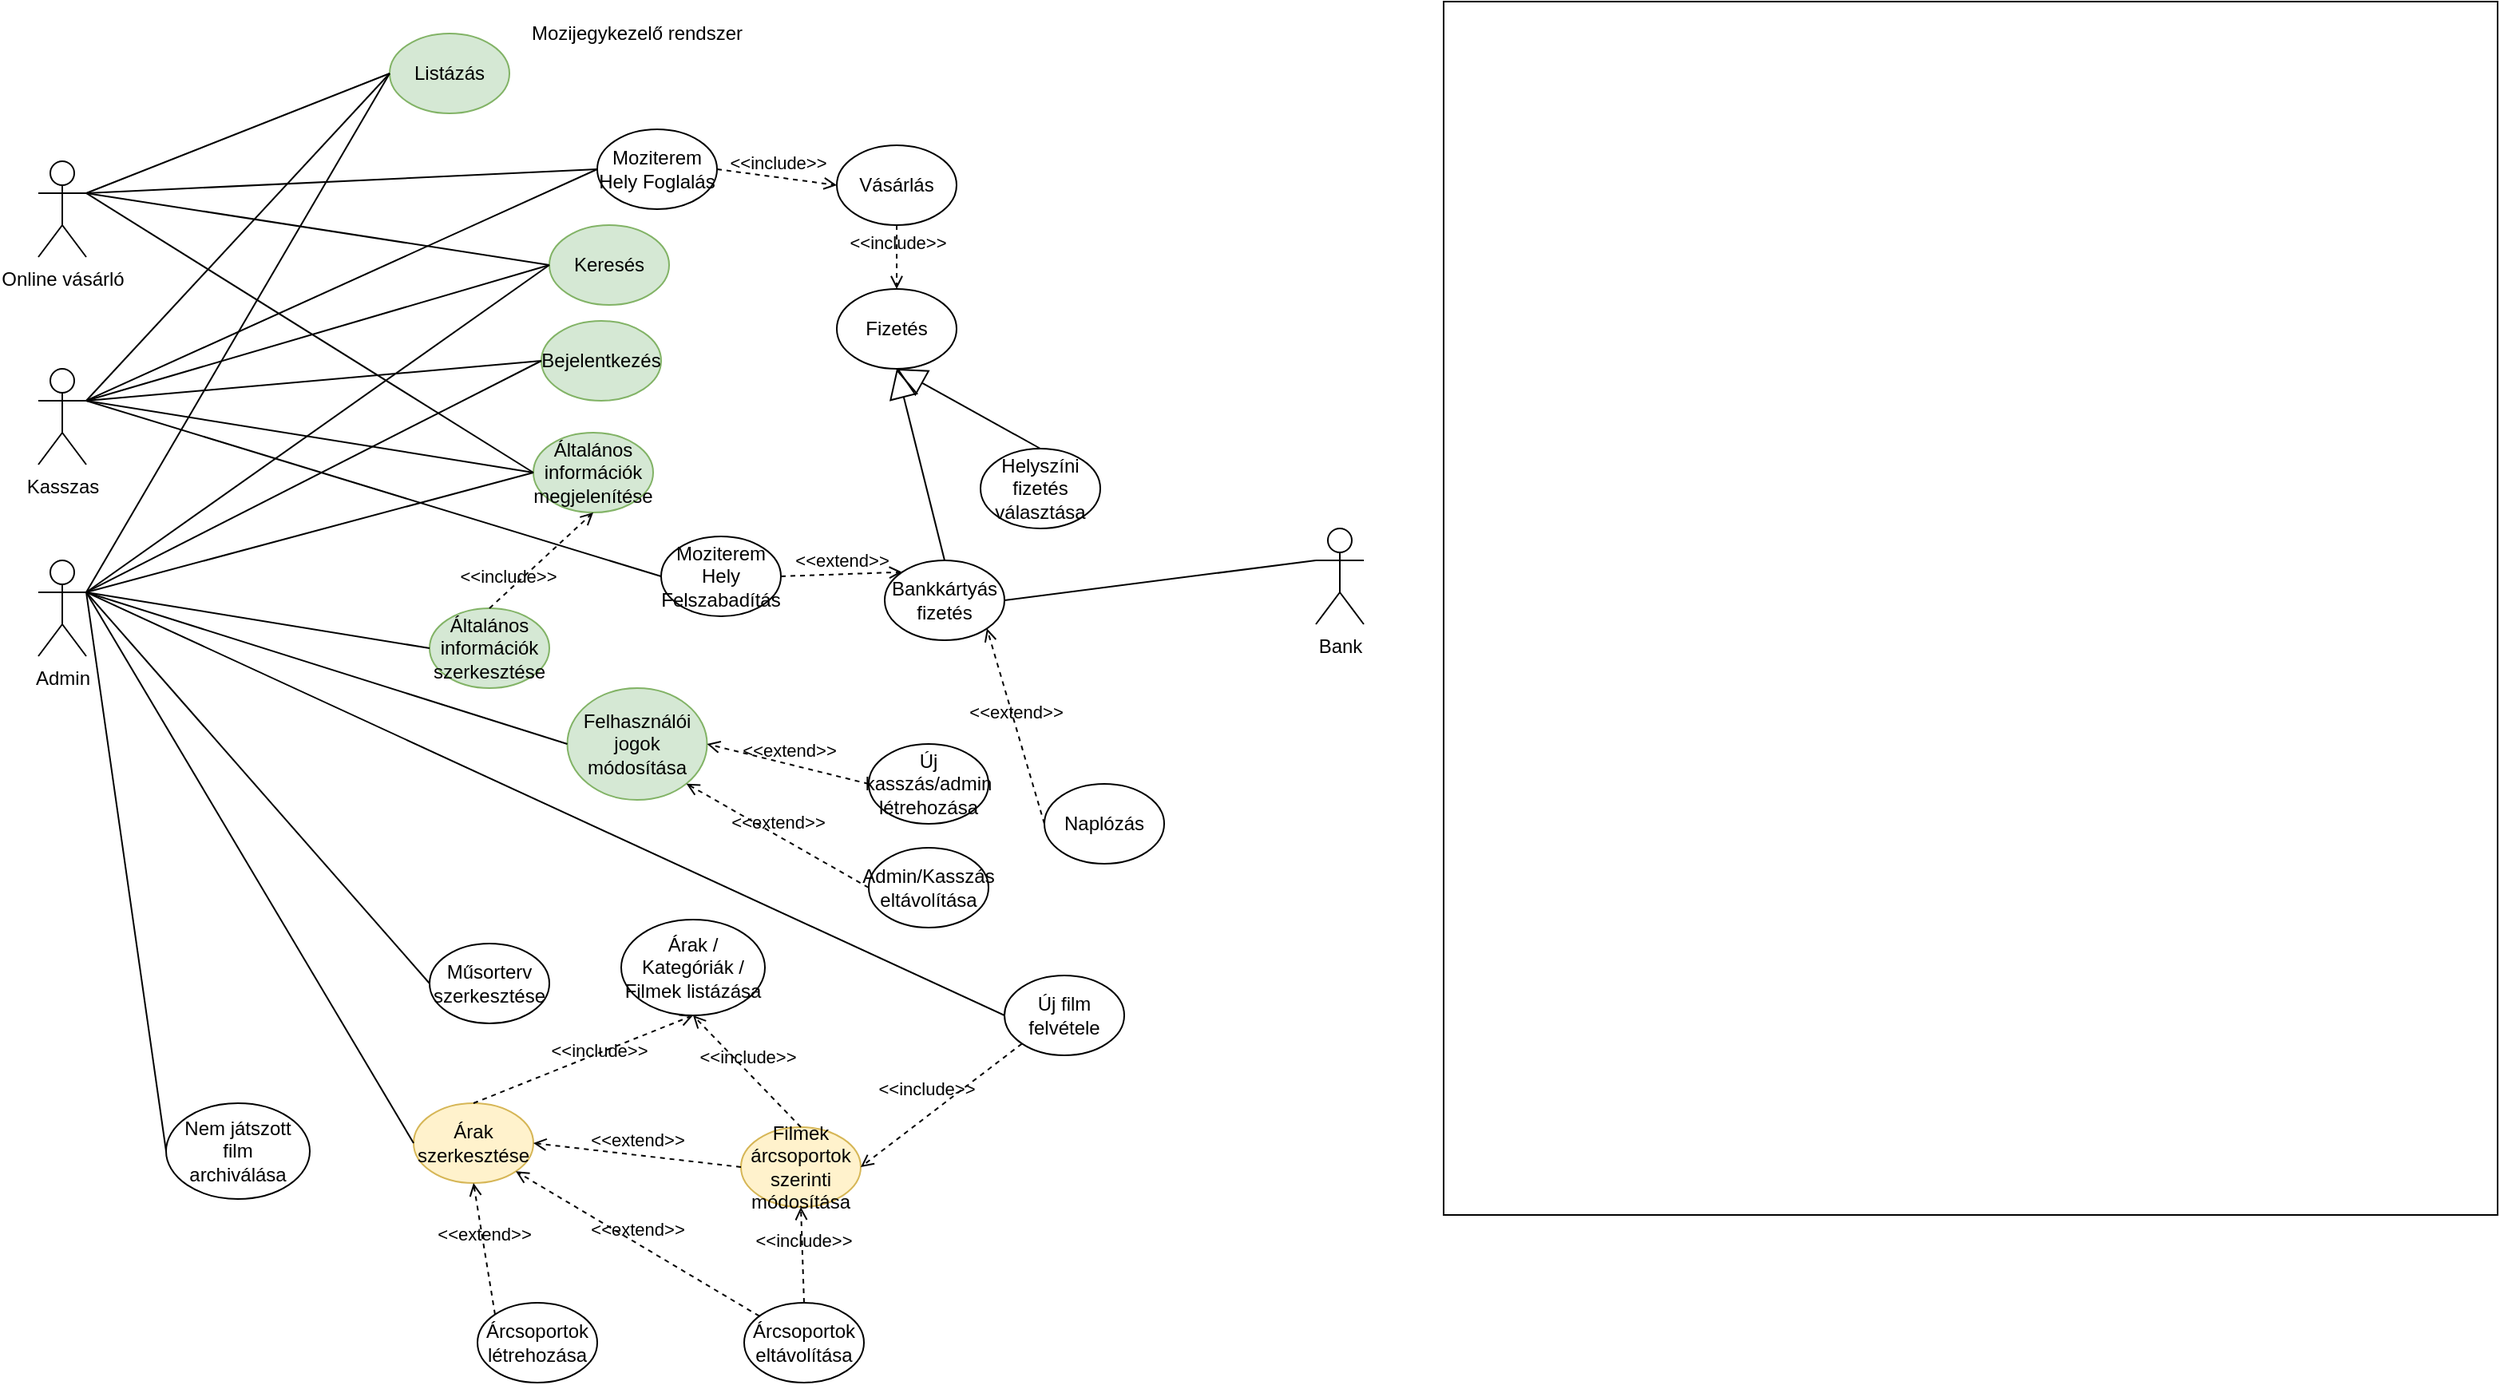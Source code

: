 <mxfile version="15.3.8" type="device"><diagram id="rboJmSmJMeDxQM9CQg18" name="Page-1"><mxGraphModel dx="1422" dy="914" grid="1" gridSize="10" guides="1" tooltips="1" connect="1" arrows="1" fold="1" page="1" pageScale="1" pageWidth="1654" pageHeight="1169" math="0" shadow="0"><root><mxCell id="0"/><mxCell id="1" parent="0"/><mxCell id="3iLMjorUIcc9xD2VWuqj-77" value="" style="rounded=0;whiteSpace=wrap;html=1;fillColor=none;" parent="1" vertex="1"><mxGeometry x="980" y="70" width="660" height="760" as="geometry"/></mxCell><mxCell id="3iLMjorUIcc9xD2VWuqj-1" value="Online vásárló" style="shape=umlActor;verticalLabelPosition=bottom;verticalAlign=top;html=1;outlineConnect=0;" parent="1" vertex="1"><mxGeometry x="100" y="170" width="30" height="60" as="geometry"/></mxCell><mxCell id="3iLMjorUIcc9xD2VWuqj-4" value="Kasszas" style="shape=umlActor;verticalLabelPosition=bottom;verticalAlign=top;html=1;outlineConnect=0;" parent="1" vertex="1"><mxGeometry x="100" y="300" width="30" height="60" as="geometry"/></mxCell><mxCell id="3iLMjorUIcc9xD2VWuqj-5" value="Admin" style="shape=umlActor;verticalLabelPosition=bottom;verticalAlign=top;html=1;outlineConnect=0;" parent="1" vertex="1"><mxGeometry x="100" y="420" width="30" height="60" as="geometry"/></mxCell><mxCell id="3iLMjorUIcc9xD2VWuqj-6" value="Bank" style="shape=umlActor;verticalLabelPosition=bottom;verticalAlign=top;html=1;outlineConnect=0;" parent="1" vertex="1"><mxGeometry x="900" y="400" width="30" height="60" as="geometry"/></mxCell><mxCell id="3iLMjorUIcc9xD2VWuqj-7" value="Listázás" style="ellipse;whiteSpace=wrap;html=1;fillColor=#d5e8d4;strokeColor=#82b366;" parent="1" vertex="1"><mxGeometry x="320" y="90" width="75" height="50" as="geometry"/></mxCell><mxCell id="3iLMjorUIcc9xD2VWuqj-8" value="Vásárlás" style="ellipse;whiteSpace=wrap;html=1;" parent="1" vertex="1"><mxGeometry x="600" y="160" width="75" height="50" as="geometry"/></mxCell><mxCell id="3iLMjorUIcc9xD2VWuqj-9" value="Keresés" style="ellipse;whiteSpace=wrap;html=1;fillColor=#d5e8d4;strokeColor=#82b366;" parent="1" vertex="1"><mxGeometry x="420" y="210" width="75" height="50" as="geometry"/></mxCell><mxCell id="3iLMjorUIcc9xD2VWuqj-11" value="Új film felvétele" style="ellipse;whiteSpace=wrap;html=1;" parent="1" vertex="1"><mxGeometry x="705" y="680" width="75" height="50" as="geometry"/></mxCell><mxCell id="3iLMjorUIcc9xD2VWuqj-12" value="Műsorterv szerkesztése" style="ellipse;whiteSpace=wrap;html=1;" parent="1" vertex="1"><mxGeometry x="345" y="660" width="75" height="50" as="geometry"/></mxCell><mxCell id="3iLMjorUIcc9xD2VWuqj-14" value="Bankkártyás fizetés" style="ellipse;whiteSpace=wrap;html=1;" parent="1" vertex="1"><mxGeometry x="630" y="420" width="75" height="50" as="geometry"/></mxCell><mxCell id="3iLMjorUIcc9xD2VWuqj-15" value="Helyszíni fizetés választása" style="ellipse;whiteSpace=wrap;html=1;" parent="1" vertex="1"><mxGeometry x="690" y="350" width="75" height="50" as="geometry"/></mxCell><mxCell id="3iLMjorUIcc9xD2VWuqj-17" value="Naplózás" style="ellipse;whiteSpace=wrap;html=1;" parent="1" vertex="1"><mxGeometry x="730" y="560" width="75" height="50" as="geometry"/></mxCell><mxCell id="3iLMjorUIcc9xD2VWuqj-19" value="Fizetés" style="ellipse;whiteSpace=wrap;html=1;" parent="1" vertex="1"><mxGeometry x="600" y="250" width="75" height="50" as="geometry"/></mxCell><mxCell id="3iLMjorUIcc9xD2VWuqj-28" value="Nem játszott film &lt;br&gt;archiválása" style="ellipse;whiteSpace=wrap;html=1;" parent="1" vertex="1"><mxGeometry x="180" y="760" width="90" height="60" as="geometry"/></mxCell><mxCell id="3iLMjorUIcc9xD2VWuqj-31" value="Árak szerkesztése" style="ellipse;whiteSpace=wrap;html=1;fillColor=#fff2cc;strokeColor=#d6b656;" parent="1" vertex="1"><mxGeometry x="335" y="760" width="75" height="50" as="geometry"/></mxCell><mxCell id="3iLMjorUIcc9xD2VWuqj-33" value="Moziterem Hely Felszabadítás" style="ellipse;whiteSpace=wrap;html=1;" parent="1" vertex="1"><mxGeometry x="490" y="405" width="75" height="50" as="geometry"/></mxCell><mxCell id="3iLMjorUIcc9xD2VWuqj-34" value="" style="endArrow=none;html=1;exitX=1;exitY=0.333;exitDx=0;exitDy=0;exitPerimeter=0;entryX=0;entryY=0.5;entryDx=0;entryDy=0;" parent="1" source="3iLMjorUIcc9xD2VWuqj-1" target="3iLMjorUIcc9xD2VWuqj-7" edge="1"><mxGeometry width="50" height="50" relative="1" as="geometry"><mxPoint x="400" y="390" as="sourcePoint"/><mxPoint x="450" y="340" as="targetPoint"/></mxGeometry></mxCell><mxCell id="3iLMjorUIcc9xD2VWuqj-35" value="" style="endArrow=none;html=1;exitX=1;exitY=0.333;exitDx=0;exitDy=0;exitPerimeter=0;entryX=0;entryY=0.5;entryDx=0;entryDy=0;" parent="1" source="3iLMjorUIcc9xD2VWuqj-4" target="3iLMjorUIcc9xD2VWuqj-7" edge="1"><mxGeometry width="50" height="50" relative="1" as="geometry"><mxPoint x="140" y="200" as="sourcePoint"/><mxPoint x="280" y="195" as="targetPoint"/></mxGeometry></mxCell><mxCell id="3iLMjorUIcc9xD2VWuqj-36" value="" style="endArrow=none;html=1;exitX=1;exitY=0.333;exitDx=0;exitDy=0;exitPerimeter=0;entryX=0;entryY=0.5;entryDx=0;entryDy=0;" parent="1" source="3iLMjorUIcc9xD2VWuqj-5" target="3iLMjorUIcc9xD2VWuqj-7" edge="1"><mxGeometry width="50" height="50" relative="1" as="geometry"><mxPoint x="140" y="330" as="sourcePoint"/><mxPoint x="270" y="190" as="targetPoint"/></mxGeometry></mxCell><mxCell id="3iLMjorUIcc9xD2VWuqj-37" value="" style="endArrow=none;html=1;exitX=1;exitY=0.333;exitDx=0;exitDy=0;exitPerimeter=0;entryX=0;entryY=0.5;entryDx=0;entryDy=0;" parent="1" source="3iLMjorUIcc9xD2VWuqj-1" target="3iLMjorUIcc9xD2VWuqj-9" edge="1"><mxGeometry width="50" height="50" relative="1" as="geometry"><mxPoint x="140" y="450" as="sourcePoint"/><mxPoint x="280" y="200" as="targetPoint"/></mxGeometry></mxCell><mxCell id="3iLMjorUIcc9xD2VWuqj-38" value="" style="endArrow=none;html=1;entryX=0;entryY=0.5;entryDx=0;entryDy=0;exitX=1;exitY=0.333;exitDx=0;exitDy=0;exitPerimeter=0;" parent="1" source="3iLMjorUIcc9xD2VWuqj-4" target="3iLMjorUIcc9xD2VWuqj-9" edge="1"><mxGeometry width="50" height="50" relative="1" as="geometry"><mxPoint x="220" y="390" as="sourcePoint"/><mxPoint x="280" y="295" as="targetPoint"/></mxGeometry></mxCell><mxCell id="3iLMjorUIcc9xD2VWuqj-39" value="" style="endArrow=none;html=1;entryX=0;entryY=0.5;entryDx=0;entryDy=0;exitX=1;exitY=0.333;exitDx=0;exitDy=0;exitPerimeter=0;" parent="1" source="3iLMjorUIcc9xD2VWuqj-5" target="3iLMjorUIcc9xD2VWuqj-9" edge="1"><mxGeometry width="50" height="50" relative="1" as="geometry"><mxPoint x="140" y="330" as="sourcePoint"/><mxPoint x="280" y="295" as="targetPoint"/></mxGeometry></mxCell><mxCell id="3iLMjorUIcc9xD2VWuqj-40" value="" style="endArrow=none;html=1;entryX=0;entryY=0.5;entryDx=0;entryDy=0;exitX=1;exitY=0.333;exitDx=0;exitDy=0;exitPerimeter=0;" parent="1" source="3iLMjorUIcc9xD2VWuqj-5" target="3iLMjorUIcc9xD2VWuqj-11" edge="1"><mxGeometry width="50" height="50" relative="1" as="geometry"><mxPoint x="140" y="450" as="sourcePoint"/><mxPoint x="280" y="295" as="targetPoint"/></mxGeometry></mxCell><mxCell id="3iLMjorUIcc9xD2VWuqj-41" value="" style="endArrow=none;html=1;entryX=0;entryY=0.5;entryDx=0;entryDy=0;exitX=1;exitY=0.333;exitDx=0;exitDy=0;exitPerimeter=0;" parent="1" source="3iLMjorUIcc9xD2VWuqj-5" target="3iLMjorUIcc9xD2VWuqj-12" edge="1"><mxGeometry width="50" height="50" relative="1" as="geometry"><mxPoint x="140" y="450" as="sourcePoint"/><mxPoint x="200" y="595" as="targetPoint"/></mxGeometry></mxCell><mxCell id="3iLMjorUIcc9xD2VWuqj-42" value="" style="endArrow=none;html=1;exitX=1;exitY=0.333;exitDx=0;exitDy=0;exitPerimeter=0;entryX=0;entryY=0.5;entryDx=0;entryDy=0;" parent="1" source="3iLMjorUIcc9xD2VWuqj-5" target="3iLMjorUIcc9xD2VWuqj-28" edge="1"><mxGeometry width="50" height="50" relative="1" as="geometry"><mxPoint x="400" y="390" as="sourcePoint"/><mxPoint x="450" y="340" as="targetPoint"/></mxGeometry></mxCell><mxCell id="3iLMjorUIcc9xD2VWuqj-43" value="" style="endArrow=none;html=1;exitX=1;exitY=0.333;exitDx=0;exitDy=0;exitPerimeter=0;entryX=0;entryY=0.5;entryDx=0;entryDy=0;" parent="1" source="3iLMjorUIcc9xD2VWuqj-5" target="3iLMjorUIcc9xD2VWuqj-31" edge="1"><mxGeometry width="50" height="50" relative="1" as="geometry"><mxPoint x="140" y="450" as="sourcePoint"/><mxPoint x="250" y="440" as="targetPoint"/></mxGeometry></mxCell><mxCell id="3iLMjorUIcc9xD2VWuqj-45" value="&amp;lt;&amp;lt;extend&amp;gt;&amp;gt;" style="html=1;verticalAlign=bottom;labelBackgroundColor=none;endArrow=open;endFill=0;dashed=1;exitX=0;exitY=0.5;exitDx=0;exitDy=0;entryX=1;entryY=1;entryDx=0;entryDy=0;" parent="1" source="3iLMjorUIcc9xD2VWuqj-17" target="3iLMjorUIcc9xD2VWuqj-14" edge="1"><mxGeometry width="160" relative="1" as="geometry"><mxPoint x="789" y="185" as="sourcePoint"/><mxPoint x="874" y="175" as="targetPoint"/></mxGeometry></mxCell><mxCell id="3iLMjorUIcc9xD2VWuqj-46" value="&amp;lt;&amp;lt;include&amp;gt;&amp;gt;" style="html=1;verticalAlign=bottom;labelBackgroundColor=none;endArrow=open;endFill=0;dashed=1;exitX=0.5;exitY=1;exitDx=0;exitDy=0;entryX=0.5;entryY=0;entryDx=0;entryDy=0;" parent="1" source="3iLMjorUIcc9xD2VWuqj-8" target="3iLMjorUIcc9xD2VWuqj-19" edge="1"><mxGeometry width="160" relative="1" as="geometry"><mxPoint x="514" y="390" as="sourcePoint"/><mxPoint x="742" y="270" as="targetPoint"/></mxGeometry></mxCell><mxCell id="3iLMjorUIcc9xD2VWuqj-47" value="" style="endArrow=block;endSize=16;endFill=0;html=1;exitX=0.5;exitY=0;exitDx=0;exitDy=0;entryX=0.5;entryY=1;entryDx=0;entryDy=0;" parent="1" source="3iLMjorUIcc9xD2VWuqj-14" target="3iLMjorUIcc9xD2VWuqj-19" edge="1"><mxGeometry width="160" relative="1" as="geometry"><mxPoint x="514" y="390" as="sourcePoint"/><mxPoint x="674" y="390" as="targetPoint"/></mxGeometry></mxCell><mxCell id="3iLMjorUIcc9xD2VWuqj-48" value="" style="endArrow=block;endSize=16;endFill=0;html=1;exitX=0.5;exitY=0;exitDx=0;exitDy=0;entryX=0.5;entryY=1;entryDx=0;entryDy=0;" parent="1" source="3iLMjorUIcc9xD2VWuqj-15" target="3iLMjorUIcc9xD2VWuqj-19" edge="1"><mxGeometry width="160" relative="1" as="geometry"><mxPoint x="861.5" y="440" as="sourcePoint"/><mxPoint x="751.5" y="320" as="targetPoint"/></mxGeometry></mxCell><mxCell id="3iLMjorUIcc9xD2VWuqj-50" value="" style="endArrow=none;html=1;entryX=0;entryY=0.333;entryDx=0;entryDy=0;exitX=1;exitY=0.5;exitDx=0;exitDy=0;entryPerimeter=0;" parent="1" source="3iLMjorUIcc9xD2VWuqj-14" target="3iLMjorUIcc9xD2VWuqj-6" edge="1"><mxGeometry width="50" height="50" relative="1" as="geometry"><mxPoint x="140" y="450" as="sourcePoint"/><mxPoint x="272.5" y="395" as="targetPoint"/></mxGeometry></mxCell><mxCell id="3iLMjorUIcc9xD2VWuqj-58" value="Bejelentkezés" style="ellipse;whiteSpace=wrap;html=1;fillColor=#d5e8d4;strokeColor=#82b366;" parent="1" vertex="1"><mxGeometry x="415" y="270" width="75" height="50" as="geometry"/></mxCell><mxCell id="3iLMjorUIcc9xD2VWuqj-59" value="" style="endArrow=none;html=1;entryX=0;entryY=0.5;entryDx=0;entryDy=0;exitX=1;exitY=0.333;exitDx=0;exitDy=0;exitPerimeter=0;" parent="1" source="3iLMjorUIcc9xD2VWuqj-5" target="3iLMjorUIcc9xD2VWuqj-58" edge="1"><mxGeometry width="50" height="50" relative="1" as="geometry"><mxPoint x="140" y="450" as="sourcePoint"/><mxPoint x="280" y="405" as="targetPoint"/></mxGeometry></mxCell><mxCell id="3iLMjorUIcc9xD2VWuqj-60" value="" style="endArrow=none;html=1;entryX=0;entryY=0.5;entryDx=0;entryDy=0;exitX=1;exitY=0.333;exitDx=0;exitDy=0;exitPerimeter=0;" parent="1" source="3iLMjorUIcc9xD2VWuqj-4" target="3iLMjorUIcc9xD2VWuqj-58" edge="1"><mxGeometry width="50" height="50" relative="1" as="geometry"><mxPoint x="140" y="450" as="sourcePoint"/><mxPoint x="272.5" y="460" as="targetPoint"/></mxGeometry></mxCell><mxCell id="3iLMjorUIcc9xD2VWuqj-61" value="Felhasználói jogok módosítása" style="ellipse;whiteSpace=wrap;html=1;fillColor=#d5e8d4;strokeColor=#82b366;" parent="1" vertex="1"><mxGeometry x="431.25" y="500" width="87.5" height="70" as="geometry"/></mxCell><mxCell id="3iLMjorUIcc9xD2VWuqj-62" value="" style="endArrow=none;html=1;exitX=1;exitY=0.333;exitDx=0;exitDy=0;exitPerimeter=0;entryX=0;entryY=0.5;entryDx=0;entryDy=0;" parent="1" source="3iLMjorUIcc9xD2VWuqj-5" target="3iLMjorUIcc9xD2VWuqj-61" edge="1"><mxGeometry width="50" height="50" relative="1" as="geometry"><mxPoint x="140" y="450" as="sourcePoint"/><mxPoint x="257.5" y="720" as="targetPoint"/></mxGeometry></mxCell><mxCell id="3iLMjorUIcc9xD2VWuqj-66" value="" style="endArrow=none;html=1;entryX=0;entryY=0.5;entryDx=0;entryDy=0;" parent="1" target="3iLMjorUIcc9xD2VWuqj-33" edge="1"><mxGeometry width="50" height="50" relative="1" as="geometry"><mxPoint x="130" y="320" as="sourcePoint"/><mxPoint x="290" y="345" as="targetPoint"/></mxGeometry></mxCell><mxCell id="3iLMjorUIcc9xD2VWuqj-68" value="Filmek árcsoportok szerinti módosítása" style="ellipse;whiteSpace=wrap;html=1;fillColor=#fff2cc;strokeColor=#d6b656;" parent="1" vertex="1"><mxGeometry x="540" y="775" width="75" height="50" as="geometry"/></mxCell><mxCell id="3iLMjorUIcc9xD2VWuqj-70" value="Moziterem Hely Foglalás" style="ellipse;whiteSpace=wrap;html=1;" parent="1" vertex="1"><mxGeometry x="450" y="150" width="75" height="50" as="geometry"/></mxCell><mxCell id="3iLMjorUIcc9xD2VWuqj-75" value="" style="endArrow=none;html=1;entryX=0;entryY=0.5;entryDx=0;entryDy=0;exitX=1;exitY=0.333;exitDx=0;exitDy=0;exitPerimeter=0;" parent="1" source="3iLMjorUIcc9xD2VWuqj-4" target="3iLMjorUIcc9xD2VWuqj-70" edge="1"><mxGeometry width="50" height="50" relative="1" as="geometry"><mxPoint x="140" y="330" as="sourcePoint"/><mxPoint x="430" y="365" as="targetPoint"/></mxGeometry></mxCell><mxCell id="3iLMjorUIcc9xD2VWuqj-78" value="Mozijegykezelő rendszer" style="text;html=1;strokeColor=none;fillColor=none;align=center;verticalAlign=middle;whiteSpace=wrap;rounded=0;" parent="1" vertex="1"><mxGeometry x="320" y="80" width="310" height="20" as="geometry"/></mxCell><mxCell id="3iLMjorUIcc9xD2VWuqj-79" value="" style="endArrow=none;html=1;entryX=0;entryY=0.5;entryDx=0;entryDy=0;exitX=1;exitY=0.333;exitDx=0;exitDy=0;exitPerimeter=0;" parent="1" source="3iLMjorUIcc9xD2VWuqj-1" target="3iLMjorUIcc9xD2VWuqj-70" edge="1"><mxGeometry width="50" height="50" relative="1" as="geometry"><mxPoint x="140" y="330" as="sourcePoint"/><mxPoint x="450" y="215" as="targetPoint"/></mxGeometry></mxCell><mxCell id="3iLMjorUIcc9xD2VWuqj-80" value="&amp;lt;&amp;lt;include&amp;gt;&amp;gt;" style="html=1;verticalAlign=bottom;labelBackgroundColor=none;endArrow=open;endFill=0;dashed=1;exitX=1;exitY=0.5;exitDx=0;exitDy=0;entryX=0;entryY=0.5;entryDx=0;entryDy=0;" parent="1" source="3iLMjorUIcc9xD2VWuqj-70" target="3iLMjorUIcc9xD2VWuqj-8" edge="1"><mxGeometry width="160" relative="1" as="geometry"><mxPoint x="647.5" y="220" as="sourcePoint"/><mxPoint x="647.5" y="260" as="targetPoint"/></mxGeometry></mxCell><mxCell id="3iLMjorUIcc9xD2VWuqj-81" value="&amp;lt;&amp;lt;extend&amp;gt;&amp;gt;" style="html=1;verticalAlign=bottom;labelBackgroundColor=none;endArrow=open;endFill=0;dashed=1;entryX=0;entryY=0;entryDx=0;entryDy=0;exitX=1;exitY=0.5;exitDx=0;exitDy=0;" parent="1" source="3iLMjorUIcc9xD2VWuqj-33" target="3iLMjorUIcc9xD2VWuqj-14" edge="1"><mxGeometry width="160" relative="1" as="geometry"><mxPoint x="740" y="285" as="sourcePoint"/><mxPoint x="685" y="195" as="targetPoint"/></mxGeometry></mxCell><mxCell id="kLbijJiRWrUi_a62_zRo-1" value="Általános információk szerkesztése" style="ellipse;whiteSpace=wrap;html=1;fillColor=#d5e8d4;strokeColor=#82b366;" parent="1" vertex="1"><mxGeometry x="345" y="450" width="75" height="50" as="geometry"/></mxCell><mxCell id="kLbijJiRWrUi_a62_zRo-2" value="" style="endArrow=none;html=1;exitX=1;exitY=0.333;exitDx=0;exitDy=0;exitPerimeter=0;entryX=0;entryY=0.5;entryDx=0;entryDy=0;" parent="1" source="3iLMjorUIcc9xD2VWuqj-5" target="kLbijJiRWrUi_a62_zRo-1" edge="1"><mxGeometry width="50" height="50" relative="1" as="geometry"><mxPoint x="140" y="450" as="sourcePoint"/><mxPoint x="330" y="460" as="targetPoint"/></mxGeometry></mxCell><mxCell id="kLbijJiRWrUi_a62_zRo-4" value="Általános információk megjelenítése" style="ellipse;whiteSpace=wrap;html=1;fillColor=#d5e8d4;strokeColor=#82b366;" parent="1" vertex="1"><mxGeometry x="410" y="340" width="75" height="50" as="geometry"/></mxCell><mxCell id="kLbijJiRWrUi_a62_zRo-5" value="" style="endArrow=none;html=1;exitX=1;exitY=0.333;exitDx=0;exitDy=0;exitPerimeter=0;entryX=0;entryY=0.5;entryDx=0;entryDy=0;" parent="1" source="3iLMjorUIcc9xD2VWuqj-1" target="kLbijJiRWrUi_a62_zRo-4" edge="1"><mxGeometry width="50" height="50" relative="1" as="geometry"><mxPoint x="140" y="200" as="sourcePoint"/><mxPoint x="330" y="185" as="targetPoint"/></mxGeometry></mxCell><mxCell id="kLbijJiRWrUi_a62_zRo-6" value="" style="endArrow=none;html=1;exitX=1;exitY=0.333;exitDx=0;exitDy=0;exitPerimeter=0;entryX=0;entryY=0.5;entryDx=0;entryDy=0;" parent="1" source="3iLMjorUIcc9xD2VWuqj-4" target="kLbijJiRWrUi_a62_zRo-4" edge="1"><mxGeometry width="50" height="50" relative="1" as="geometry"><mxPoint x="140" y="200" as="sourcePoint"/><mxPoint x="330" y="115" as="targetPoint"/></mxGeometry></mxCell><mxCell id="kLbijJiRWrUi_a62_zRo-7" value="" style="endArrow=none;html=1;exitX=1;exitY=0.333;exitDx=0;exitDy=0;exitPerimeter=0;entryX=0;entryY=0.5;entryDx=0;entryDy=0;" parent="1" source="3iLMjorUIcc9xD2VWuqj-5" target="kLbijJiRWrUi_a62_zRo-4" edge="1"><mxGeometry width="50" height="50" relative="1" as="geometry"><mxPoint x="140" y="330" as="sourcePoint"/><mxPoint x="330" y="115" as="targetPoint"/></mxGeometry></mxCell><mxCell id="kLbijJiRWrUi_a62_zRo-9" value="&amp;lt;&amp;lt;include&amp;gt;&amp;gt;" style="html=1;verticalAlign=bottom;labelBackgroundColor=none;endArrow=open;endFill=0;dashed=1;exitX=0.5;exitY=0;exitDx=0;exitDy=0;entryX=0.5;entryY=1;entryDx=0;entryDy=0;" parent="1" source="kLbijJiRWrUi_a62_zRo-1" target="kLbijJiRWrUi_a62_zRo-4" edge="1"><mxGeometry x="-0.636" width="160" relative="1" as="geometry"><mxPoint x="565" y="225" as="sourcePoint"/><mxPoint x="610" y="195" as="targetPoint"/><mxPoint as="offset"/></mxGeometry></mxCell><mxCell id="kLbijJiRWrUi_a62_zRo-13" value="Árcsoportok létrehozása" style="ellipse;whiteSpace=wrap;html=1;" parent="1" vertex="1"><mxGeometry x="375" y="885" width="75" height="50" as="geometry"/></mxCell><mxCell id="kLbijJiRWrUi_a62_zRo-15" value="Árcsoportok eltávolítása" style="ellipse;whiteSpace=wrap;html=1;" parent="1" vertex="1"><mxGeometry x="542" y="885" width="75" height="50" as="geometry"/></mxCell><mxCell id="EAv9TQdl0NHfnYf_nqCJ-1" value="Árak / Kategóriák / Filmek listázása" style="ellipse;whiteSpace=wrap;html=1;" vertex="1" parent="1"><mxGeometry x="465" y="645" width="90" height="60" as="geometry"/></mxCell><mxCell id="EAv9TQdl0NHfnYf_nqCJ-2" value="&amp;lt;&amp;lt;include&amp;gt;&amp;gt;" style="html=1;verticalAlign=bottom;labelBackgroundColor=none;endArrow=open;endFill=0;dashed=1;exitX=0.5;exitY=0;exitDx=0;exitDy=0;entryX=0.5;entryY=1;entryDx=0;entryDy=0;" edge="1" parent="1" source="3iLMjorUIcc9xD2VWuqj-31" target="EAv9TQdl0NHfnYf_nqCJ-1"><mxGeometry x="0.1" y="-7" width="160" relative="1" as="geometry"><mxPoint x="885" y="620" as="sourcePoint"/><mxPoint x="885" y="660" as="targetPoint"/><mxPoint as="offset"/></mxGeometry></mxCell><mxCell id="EAv9TQdl0NHfnYf_nqCJ-3" value="&amp;lt;&amp;lt;include&amp;gt;&amp;gt;" style="html=1;verticalAlign=bottom;labelBackgroundColor=none;endArrow=open;endFill=0;dashed=1;exitX=0.5;exitY=0;exitDx=0;exitDy=0;entryX=0.5;entryY=1;entryDx=0;entryDy=0;" edge="1" parent="1" source="3iLMjorUIcc9xD2VWuqj-68" target="EAv9TQdl0NHfnYf_nqCJ-1"><mxGeometry width="160" relative="1" as="geometry"><mxPoint x="437.5" y="765" as="sourcePoint"/><mxPoint x="497.5" y="725" as="targetPoint"/></mxGeometry></mxCell><mxCell id="EAv9TQdl0NHfnYf_nqCJ-6" value="&amp;lt;&amp;lt;extend&amp;gt;&amp;gt;" style="html=1;verticalAlign=bottom;labelBackgroundColor=none;endArrow=open;endFill=0;dashed=1;entryX=1;entryY=0.5;entryDx=0;entryDy=0;exitX=0;exitY=0.5;exitDx=0;exitDy=0;" edge="1" parent="1" source="3iLMjorUIcc9xD2VWuqj-68" target="3iLMjorUIcc9xD2VWuqj-31"><mxGeometry width="160" relative="1" as="geometry"><mxPoint x="602.5" y="865" as="sourcePoint"/><mxPoint x="465" y="780" as="targetPoint"/></mxGeometry></mxCell><mxCell id="EAv9TQdl0NHfnYf_nqCJ-7" value="&amp;lt;&amp;lt;extend&amp;gt;&amp;gt;" style="html=1;verticalAlign=bottom;labelBackgroundColor=none;endArrow=open;endFill=0;dashed=1;entryX=0.5;entryY=1;entryDx=0;entryDy=0;exitX=0;exitY=0;exitDx=0;exitDy=0;" edge="1" parent="1" source="kLbijJiRWrUi_a62_zRo-13" target="3iLMjorUIcc9xD2VWuqj-31"><mxGeometry width="160" relative="1" as="geometry"><mxPoint x="760" y="785" as="sourcePoint"/><mxPoint x="685" y="765" as="targetPoint"/></mxGeometry></mxCell><mxCell id="EAv9TQdl0NHfnYf_nqCJ-8" value="&amp;lt;&amp;lt;extend&amp;gt;&amp;gt;" style="html=1;verticalAlign=bottom;labelBackgroundColor=none;endArrow=open;endFill=0;dashed=1;entryX=1;entryY=1;entryDx=0;entryDy=0;" edge="1" parent="1" source="kLbijJiRWrUi_a62_zRo-15" target="3iLMjorUIcc9xD2VWuqj-31"><mxGeometry width="160" relative="1" as="geometry"><mxPoint x="550" y="810" as="sourcePoint"/><mxPoint x="453.838" y="797.796" as="targetPoint"/></mxGeometry></mxCell><mxCell id="EAv9TQdl0NHfnYf_nqCJ-9" value="&amp;lt;&amp;lt;include&amp;gt;&amp;gt;" style="html=1;verticalAlign=bottom;labelBackgroundColor=none;endArrow=open;endFill=0;dashed=1;exitX=0.5;exitY=0;exitDx=0;exitDy=0;entryX=0.5;entryY=1;entryDx=0;entryDy=0;" edge="1" parent="1" source="kLbijJiRWrUi_a62_zRo-15" target="3iLMjorUIcc9xD2VWuqj-68"><mxGeometry width="160" relative="1" as="geometry"><mxPoint x="587.5" y="785" as="sourcePoint"/><mxPoint x="520" y="715" as="targetPoint"/></mxGeometry></mxCell><mxCell id="EAv9TQdl0NHfnYf_nqCJ-10" value="Új kasszás/admin létrehozása" style="ellipse;whiteSpace=wrap;html=1;" vertex="1" parent="1"><mxGeometry x="620" y="535" width="75" height="50" as="geometry"/></mxCell><mxCell id="EAv9TQdl0NHfnYf_nqCJ-11" value="&amp;lt;&amp;lt;extend&amp;gt;&amp;gt;" style="html=1;verticalAlign=bottom;labelBackgroundColor=none;endArrow=open;endFill=0;dashed=1;entryX=1;entryY=0.5;entryDx=0;entryDy=0;exitX=0;exitY=0.5;exitDx=0;exitDy=0;" edge="1" parent="1" source="EAv9TQdl0NHfnYf_nqCJ-10" target="3iLMjorUIcc9xD2VWuqj-61"><mxGeometry width="160" relative="1" as="geometry"><mxPoint x="760" y="785" as="sourcePoint"/><mxPoint x="685" y="765" as="targetPoint"/></mxGeometry></mxCell><mxCell id="EAv9TQdl0NHfnYf_nqCJ-12" value="Admin/Kasszás eltávolítása" style="ellipse;whiteSpace=wrap;html=1;" vertex="1" parent="1"><mxGeometry x="620" y="600" width="75" height="50" as="geometry"/></mxCell><mxCell id="EAv9TQdl0NHfnYf_nqCJ-13" value="&amp;lt;&amp;lt;extend&amp;gt;&amp;gt;" style="html=1;verticalAlign=bottom;labelBackgroundColor=none;endArrow=open;endFill=0;dashed=1;exitX=0;exitY=0.5;exitDx=0;exitDy=0;entryX=1;entryY=1;entryDx=0;entryDy=0;" edge="1" parent="1" source="EAv9TQdl0NHfnYf_nqCJ-12" target="3iLMjorUIcc9xD2VWuqj-61"><mxGeometry width="160" relative="1" as="geometry"><mxPoint x="560" y="565" as="sourcePoint"/><mxPoint x="460" y="565" as="targetPoint"/></mxGeometry></mxCell><mxCell id="EAv9TQdl0NHfnYf_nqCJ-14" value="&amp;lt;&amp;lt;include&amp;gt;&amp;gt;" style="html=1;verticalAlign=bottom;labelBackgroundColor=none;endArrow=open;endFill=0;dashed=1;exitX=0;exitY=1;exitDx=0;exitDy=0;entryX=1;entryY=0.5;entryDx=0;entryDy=0;" edge="1" parent="1" source="3iLMjorUIcc9xD2VWuqj-11" target="3iLMjorUIcc9xD2VWuqj-68"><mxGeometry x="0.1" y="-7" width="160" relative="1" as="geometry"><mxPoint x="382.5" y="770" as="sourcePoint"/><mxPoint x="520" y="715" as="targetPoint"/><mxPoint as="offset"/></mxGeometry></mxCell></root></mxGraphModel></diagram></mxfile>